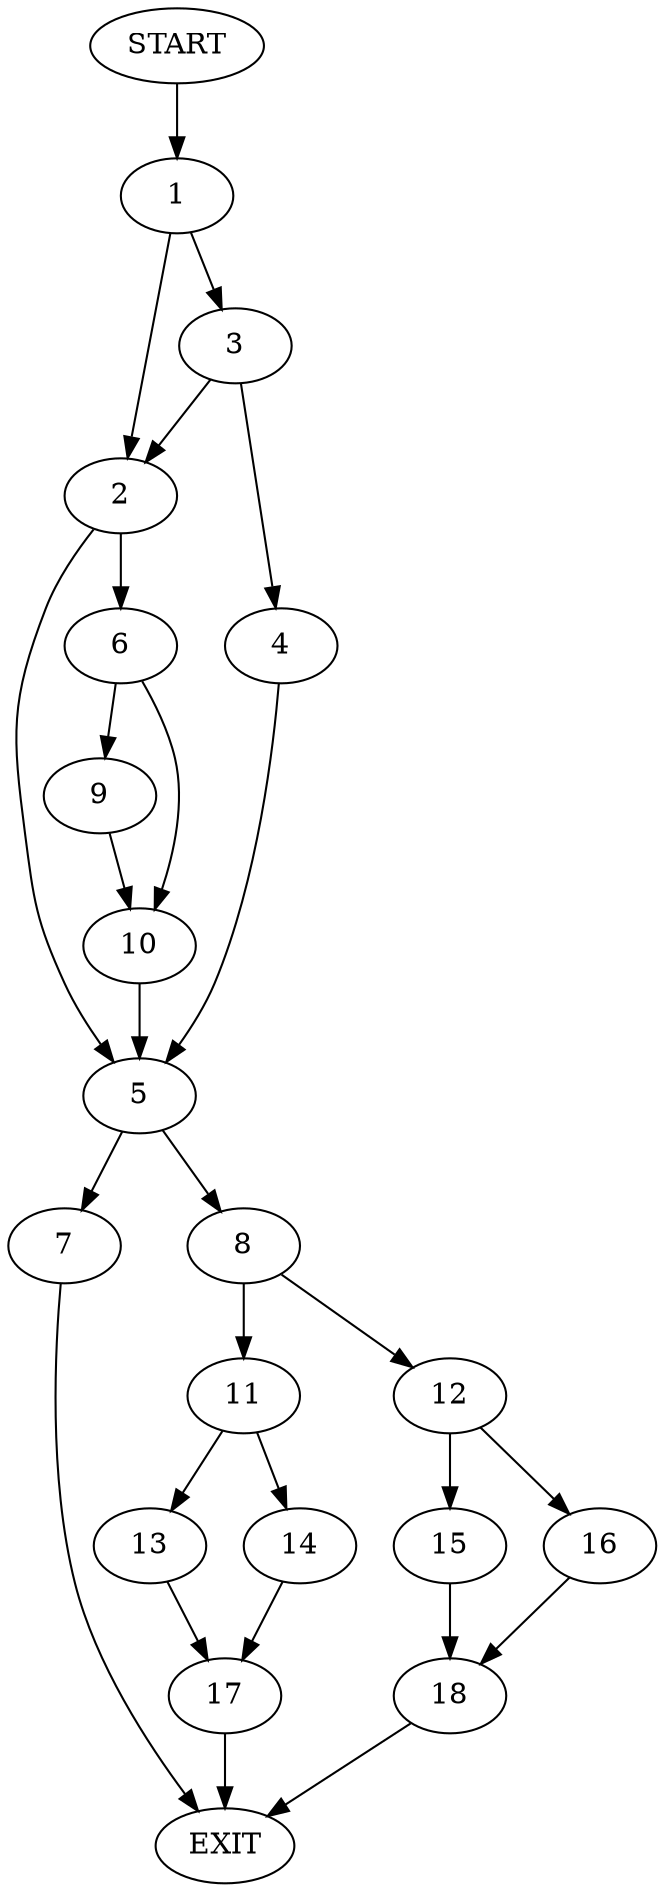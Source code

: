 digraph {
0 [label="START"]
19 [label="EXIT"]
0 -> 1
1 -> 2
1 -> 3
3 -> 2
3 -> 4
2 -> 5
2 -> 6
4 -> 5
5 -> 7
5 -> 8
6 -> 9
6 -> 10
9 -> 10
10 -> 5
8 -> 11
8 -> 12
7 -> 19
11 -> 13
11 -> 14
12 -> 15
12 -> 16
14 -> 17
13 -> 17
17 -> 19
16 -> 18
15 -> 18
18 -> 19
}

